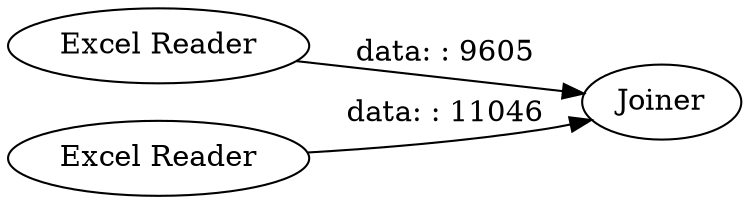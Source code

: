 digraph {
	"-2327775860995227848_1" [label="Excel Reader"]
	"-2327775860995227848_3" [label=Joiner]
	"-2327775860995227848_2" [label="Excel Reader"]
	"-2327775860995227848_1" -> "-2327775860995227848_3" [label="data: : 9605"]
	"-2327775860995227848_2" -> "-2327775860995227848_3" [label="data: : 11046"]
	rankdir=LR
}
